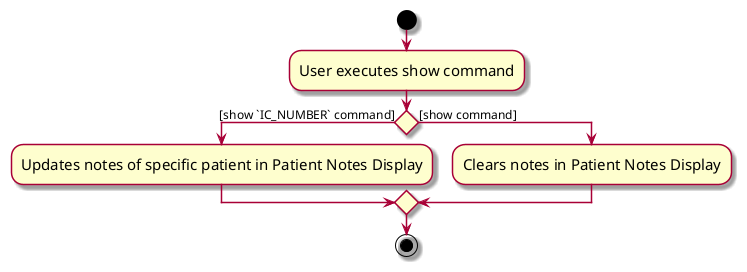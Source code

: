 @startuml
skin rose
skinparam ActivityFontSize 15
skinparam ArrowFontSize 12
start
:User executes show command;

'Since the beta syntax does not support placing the condition outside the
'diamond we place it as the true branch instead.

if () then ([show `IC_NUMBER` command])
    :Updates notes of specific patient in Patient Notes Display;
else ([show command])
    :Clears notes in Patient Notes Display;

endif
stop
@enduml
